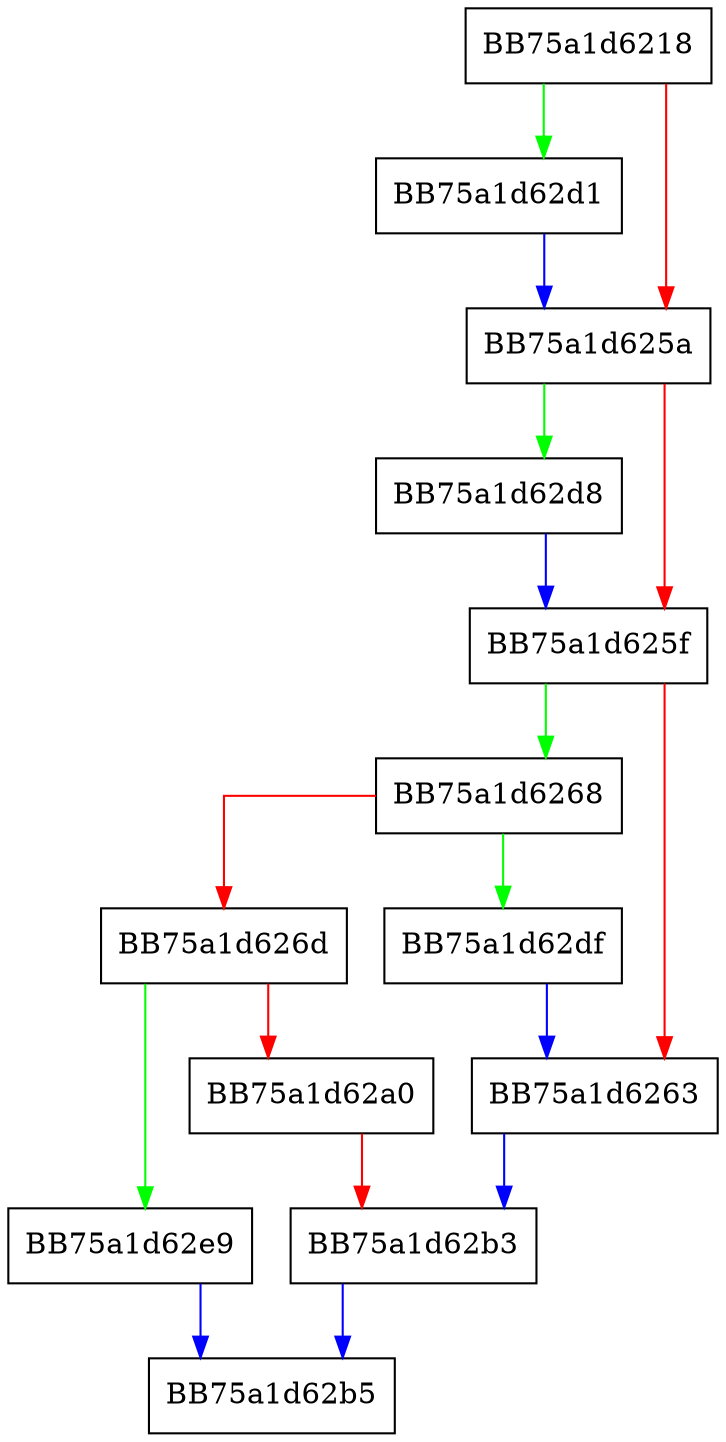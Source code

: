digraph Rc4ReadFile {
  node [shape="box"];
  graph [splines=ortho];
  BB75a1d6218 -> BB75a1d62d1 [color="green"];
  BB75a1d6218 -> BB75a1d625a [color="red"];
  BB75a1d625a -> BB75a1d62d8 [color="green"];
  BB75a1d625a -> BB75a1d625f [color="red"];
  BB75a1d625f -> BB75a1d6268 [color="green"];
  BB75a1d625f -> BB75a1d6263 [color="red"];
  BB75a1d6263 -> BB75a1d62b3 [color="blue"];
  BB75a1d6268 -> BB75a1d62df [color="green"];
  BB75a1d6268 -> BB75a1d626d [color="red"];
  BB75a1d626d -> BB75a1d62e9 [color="green"];
  BB75a1d626d -> BB75a1d62a0 [color="red"];
  BB75a1d62a0 -> BB75a1d62b3 [color="red"];
  BB75a1d62b3 -> BB75a1d62b5 [color="blue"];
  BB75a1d62d1 -> BB75a1d625a [color="blue"];
  BB75a1d62d8 -> BB75a1d625f [color="blue"];
  BB75a1d62df -> BB75a1d6263 [color="blue"];
  BB75a1d62e9 -> BB75a1d62b5 [color="blue"];
}